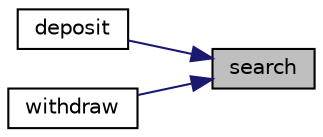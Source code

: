 digraph "search"
{
 // LATEX_PDF_SIZE
  edge [fontname="Helvetica",fontsize="10",labelfontname="Helvetica",labelfontsize="10"];
  node [fontname="Helvetica",fontsize="10",shape=record];
  rankdir="RL";
  Node1 [label="search",height=0.2,width=0.4,color="black", fillcolor="grey75", style="filled", fontcolor="black",tooltip=" "];
  Node1 -> Node2 [dir="back",color="midnightblue",fontsize="10",style="solid",fontname="Helvetica"];
  Node2 [label="deposit",height=0.2,width=0.4,color="black", fillcolor="white", style="filled",URL="$deposit_8c.html#a861dd3d170e6146611a37c1409c46b37",tooltip=" "];
  Node1 -> Node3 [dir="back",color="midnightblue",fontsize="10",style="solid",fontname="Helvetica"];
  Node3 [label="withdraw",height=0.2,width=0.4,color="black", fillcolor="white", style="filled",URL="$withdraw_8c.html#a9deaba33881a477d01d5d7edbc9880c6",tooltip=" "];
}
